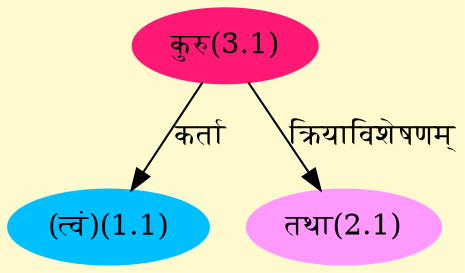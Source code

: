 digraph G{
rankdir=BT;
 compound=true;
 bgcolor="lemonchiffon1";
Node1_1 [style=filled, color="#00BFFF" label = "(त्वं)(1.1)"]
Node3_1 [style=filled, color="#FF1975" label = "कुरु(3.1)"]
Node2_1 [style=filled, color="#FF99FF" label = "तथा(2.1)"]
/* Start of Relations section */

Node1_1 -> Node3_1 [  label="कर्ता"  dir="back" ]
Node2_1 -> Node3_1 [  label="क्रियाविशेषणम्"  dir="back" ]
}
